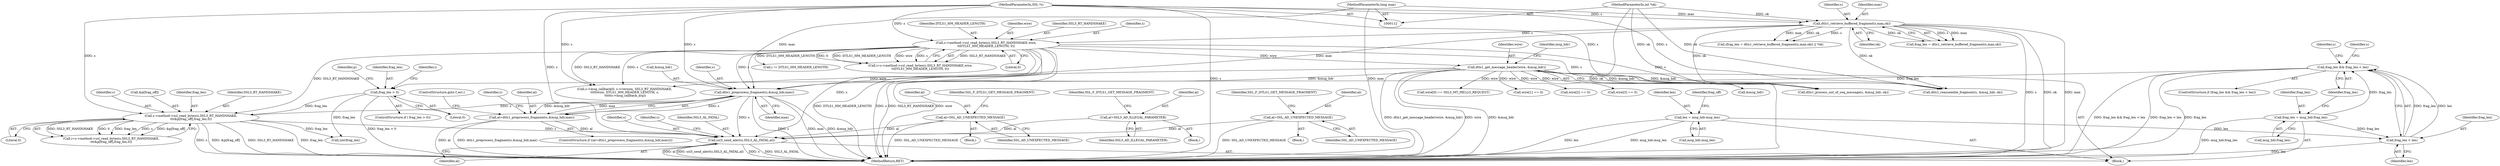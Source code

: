 digraph "0_openssl_d3152655d5319ce883c8e3ac4b99f8de4c59d846@API" {
"1000396" [label="(Call,ssl3_send_alert(s,SSL3_AL_FATAL,al))"];
"1000311" [label="(Call,dtls1_preprocess_fragment(s,&msg_hdr,max))"];
"1000142" [label="(Call,s->method->ssl_read_bytes(s,SSL3_RT_HANDSHAKE,wire,\n\t\tDTLS1_HM_HEADER_LENGTH, 0))"];
"1000131" [label="(Call,dtls1_retrieve_buffered_fragment(s,max,ok))"];
"1000113" [label="(MethodParameterIn,SSL *s)"];
"1000116" [label="(MethodParameterIn,long max)"];
"1000117" [label="(MethodParameterIn,int *ok)"];
"1000176" [label="(Call,dtls1_get_message_header(wire, &msg_hdr))"];
"1000341" [label="(Call,s->method->ssl_read_bytes(s,SSL3_RT_HANDSHAKE,\n\t\t\t&p[frag_off],frag_len,0))"];
"1000323" [label="(Call,frag_len > 0)"];
"1000225" [label="(Call,frag_len && frag_len < len)"];
"1000227" [label="(Call,frag_len < len)"];
"1000219" [label="(Call,frag_len = msg_hdr.frag_len)"];
"1000209" [label="(Call,len = msg_hdr.msg_len)"];
"1000309" [label="(Call,al=dtls1_preprocess_fragment(s,&msg_hdr,max))"];
"1000301" [label="(Call,al=SSL_AD_UNEXPECTED_MESSAGE)"];
"1000377" [label="(Call,al=SSL3_AD_ILLEGAL_PARAMETER)"];
"1000169" [label="(Call,al=SSL_AD_UNEXPECTED_MESSAGE)"];
"1000224" [label="(ControlStructure,if (frag_len && frag_len < len))"];
"1000204" [label="(Call,dtls1_process_out_of_seq_message(s, &msg_hdr, ok))"];
"1000133" [label="(Identifier,max)"];
"1000227" [label="(Call,frag_len < len)"];
"1000177" [label="(Identifier,wire)"];
"1000226" [label="(Identifier,frag_len)"];
"1000134" [label="(Identifier,ok)"];
"1000118" [label="(Block,)"];
"1000252" [label="(Call,wire[0] == SSL3_MT_HELLO_REQUEST)"];
"1000399" [label="(Identifier,al)"];
"1000129" [label="(Call,frag_len = dtls1_retrieve_buffered_fragment(s,max,ok))"];
"1000302" [label="(Identifier,al)"];
"1000301" [label="(Call,al=SSL_AD_UNEXPECTED_MESSAGE)"];
"1000260" [label="(Call,wire[1] == 0)"];
"1000312" [label="(Identifier,s)"];
"1000132" [label="(Identifier,s)"];
"1000325" [label="(Literal,0)"];
"1000225" [label="(Call,frag_len && frag_len < len)"];
"1000308" [label="(ControlStructure,if ((al=dtls1_preprocess_fragment(s,&msg_hdr,max))))"];
"1000322" [label="(ControlStructure,if ( frag_len > 0))"];
"1000131" [label="(Call,dtls1_retrieve_buffered_fragment(s,max,ok))"];
"1000316" [label="(ControlStructure,goto f_err;)"];
"1000339" [label="(Call,i=s->method->ssl_read_bytes(s,SSL3_RT_HANDSHAKE,\n\t\t\t&p[frag_off],frag_len,0))"];
"1000165" [label="(Call,i != DTLS1_HM_HEADER_LENGTH)"];
"1000209" [label="(Call,len = msg_hdr.msg_len)"];
"1000116" [label="(MethodParameterIn,long max)"];
"1000173" [label="(Identifier,SSL_F_DTLS1_GET_MESSAGE_FRAGMENT)"];
"1000329" [label="(Identifier,p)"];
"1000168" [label="(Block,)"];
"1000324" [label="(Identifier,frag_len)"];
"1000381" [label="(Identifier,SSL_F_DTLS1_GET_MESSAGE_FRAGMENT)"];
"1000140" [label="(Call,i=s->method->ssl_read_bytes(s,SSL3_RT_HANDSHAKE,wire,\n\t\tDTLS1_HM_HEADER_LENGTH, 0))"];
"1000341" [label="(Call,s->method->ssl_read_bytes(s,SSL3_RT_HANDSHAKE,\n\t\t\t&p[frag_off],frag_len,0))"];
"1000144" [label="(Identifier,SSL3_RT_HANDSHAKE)"];
"1000229" [label="(Identifier,len)"];
"1000117" [label="(MethodParameterIn,int *ok)"];
"1000376" [label="(Block,)"];
"1000323" [label="(Call,frag_len > 0)"];
"1000228" [label="(Identifier,frag_len)"];
"1000300" [label="(Block,)"];
"1000303" [label="(Identifier,SSL_AD_UNEXPECTED_MESSAGE)"];
"1000412" [label="(MethodReturn,RET)"];
"1000232" [label="(Identifier,s)"];
"1000396" [label="(Call,ssl3_send_alert(s,SSL3_AL_FATAL,al))"];
"1000305" [label="(Identifier,SSL_F_DTLS1_GET_MESSAGE_FRAGMENT)"];
"1000379" [label="(Identifier,SSL3_AD_ILLEGAL_PARAMETER)"];
"1000169" [label="(Call,al=SSL_AD_UNEXPECTED_MESSAGE)"];
"1000143" [label="(Identifier,s)"];
"1000184" [label="(Identifier,msg_hdr)"];
"1000309" [label="(Call,al=dtls1_preprocess_fragment(s,&msg_hdr,max))"];
"1000343" [label="(Identifier,SSL3_RT_HANDSHAKE)"];
"1000342" [label="(Identifier,s)"];
"1000142" [label="(Call,s->method->ssl_read_bytes(s,SSL3_RT_HANDSHAKE,wire,\n\t\tDTLS1_HM_HEADER_LENGTH, 0))"];
"1000377" [label="(Call,al=SSL3_AD_ILLEGAL_PARAMETER)"];
"1000315" [label="(Identifier,max)"];
"1000266" [label="(Call,wire[2] == 0)"];
"1000344" [label="(Call,&p[frag_off])"];
"1000240" [label="(Identifier,s)"];
"1000211" [label="(Call,msg_hdr.msg_len)"];
"1000176" [label="(Call,dtls1_get_message_header(wire, &msg_hdr))"];
"1000170" [label="(Identifier,al)"];
"1000146" [label="(Identifier,DTLS1_HM_HEADER_LENGTH)"];
"1000271" [label="(Call,wire[3] == 0)"];
"1000349" [label="(Literal,0)"];
"1000147" [label="(Literal,0)"];
"1000378" [label="(Identifier,al)"];
"1000128" [label="(Call,(frag_len = dtls1_retrieve_buffered_fragment(s,max,ok)) || *ok)"];
"1000348" [label="(Identifier,frag_len)"];
"1000220" [label="(Identifier,frag_len)"];
"1000313" [label="(Call,&msg_hdr)"];
"1000210" [label="(Identifier,len)"];
"1000368" [label="(Identifier,i)"];
"1000219" [label="(Call,frag_len = msg_hdr.frag_len)"];
"1000145" [label="(Identifier,wire)"];
"1000171" [label="(Identifier,SSL_AD_UNEXPECTED_MESSAGE)"];
"1000311" [label="(Call,dtls1_preprocess_fragment(s,&msg_hdr,max))"];
"1000397" [label="(Identifier,s)"];
"1000178" [label="(Call,&msg_hdr)"];
"1000281" [label="(Call,s->msg_callback(0, s->version, SSL3_RT_HANDSHAKE, \n\t\t\t\t\twire, DTLS1_HM_HEADER_LENGTH, s, \n\t\t\t\t\ts->msg_callback_arg))"];
"1000402" [label="(Identifier,s)"];
"1000231" [label="(Call,dtls1_reassemble_fragment(s, &msg_hdr, ok))"];
"1000221" [label="(Call,msg_hdr.frag_len)"];
"1000373" [label="(Call,(int)frag_len)"];
"1000215" [label="(Identifier,frag_off)"];
"1000319" [label="(Identifier,s)"];
"1000113" [label="(MethodParameterIn,SSL *s)"];
"1000398" [label="(Identifier,SSL3_AL_FATAL)"];
"1000310" [label="(Identifier,al)"];
"1000396" -> "1000118"  [label="AST: "];
"1000396" -> "1000399"  [label="CFG: "];
"1000397" -> "1000396"  [label="AST: "];
"1000398" -> "1000396"  [label="AST: "];
"1000399" -> "1000396"  [label="AST: "];
"1000402" -> "1000396"  [label="CFG: "];
"1000396" -> "1000412"  [label="DDG: ssl3_send_alert(s,SSL3_AL_FATAL,al)"];
"1000396" -> "1000412"  [label="DDG: s"];
"1000396" -> "1000412"  [label="DDG: SSL3_AL_FATAL"];
"1000396" -> "1000412"  [label="DDG: al"];
"1000311" -> "1000396"  [label="DDG: s"];
"1000341" -> "1000396"  [label="DDG: s"];
"1000142" -> "1000396"  [label="DDG: s"];
"1000113" -> "1000396"  [label="DDG: s"];
"1000309" -> "1000396"  [label="DDG: al"];
"1000301" -> "1000396"  [label="DDG: al"];
"1000377" -> "1000396"  [label="DDG: al"];
"1000169" -> "1000396"  [label="DDG: al"];
"1000311" -> "1000309"  [label="AST: "];
"1000311" -> "1000315"  [label="CFG: "];
"1000312" -> "1000311"  [label="AST: "];
"1000313" -> "1000311"  [label="AST: "];
"1000315" -> "1000311"  [label="AST: "];
"1000309" -> "1000311"  [label="CFG: "];
"1000311" -> "1000412"  [label="DDG: s"];
"1000311" -> "1000412"  [label="DDG: max"];
"1000311" -> "1000412"  [label="DDG: &msg_hdr"];
"1000311" -> "1000309"  [label="DDG: s"];
"1000311" -> "1000309"  [label="DDG: &msg_hdr"];
"1000311" -> "1000309"  [label="DDG: max"];
"1000142" -> "1000311"  [label="DDG: s"];
"1000113" -> "1000311"  [label="DDG: s"];
"1000176" -> "1000311"  [label="DDG: &msg_hdr"];
"1000131" -> "1000311"  [label="DDG: max"];
"1000116" -> "1000311"  [label="DDG: max"];
"1000311" -> "1000341"  [label="DDG: s"];
"1000142" -> "1000140"  [label="AST: "];
"1000142" -> "1000147"  [label="CFG: "];
"1000143" -> "1000142"  [label="AST: "];
"1000144" -> "1000142"  [label="AST: "];
"1000145" -> "1000142"  [label="AST: "];
"1000146" -> "1000142"  [label="AST: "];
"1000147" -> "1000142"  [label="AST: "];
"1000140" -> "1000142"  [label="CFG: "];
"1000142" -> "1000412"  [label="DDG: DTLS1_HM_HEADER_LENGTH"];
"1000142" -> "1000412"  [label="DDG: SSL3_RT_HANDSHAKE"];
"1000142" -> "1000412"  [label="DDG: s"];
"1000142" -> "1000412"  [label="DDG: wire"];
"1000142" -> "1000140"  [label="DDG: SSL3_RT_HANDSHAKE"];
"1000142" -> "1000140"  [label="DDG: 0"];
"1000142" -> "1000140"  [label="DDG: DTLS1_HM_HEADER_LENGTH"];
"1000142" -> "1000140"  [label="DDG: wire"];
"1000142" -> "1000140"  [label="DDG: s"];
"1000131" -> "1000142"  [label="DDG: s"];
"1000113" -> "1000142"  [label="DDG: s"];
"1000142" -> "1000165"  [label="DDG: DTLS1_HM_HEADER_LENGTH"];
"1000142" -> "1000176"  [label="DDG: wire"];
"1000142" -> "1000204"  [label="DDG: s"];
"1000142" -> "1000231"  [label="DDG: s"];
"1000142" -> "1000281"  [label="DDG: SSL3_RT_HANDSHAKE"];
"1000142" -> "1000281"  [label="DDG: s"];
"1000142" -> "1000341"  [label="DDG: SSL3_RT_HANDSHAKE"];
"1000131" -> "1000129"  [label="AST: "];
"1000131" -> "1000134"  [label="CFG: "];
"1000132" -> "1000131"  [label="AST: "];
"1000133" -> "1000131"  [label="AST: "];
"1000134" -> "1000131"  [label="AST: "];
"1000129" -> "1000131"  [label="CFG: "];
"1000131" -> "1000412"  [label="DDG: s"];
"1000131" -> "1000412"  [label="DDG: ok"];
"1000131" -> "1000412"  [label="DDG: max"];
"1000131" -> "1000128"  [label="DDG: s"];
"1000131" -> "1000128"  [label="DDG: max"];
"1000131" -> "1000128"  [label="DDG: ok"];
"1000131" -> "1000129"  [label="DDG: s"];
"1000131" -> "1000129"  [label="DDG: max"];
"1000131" -> "1000129"  [label="DDG: ok"];
"1000113" -> "1000131"  [label="DDG: s"];
"1000116" -> "1000131"  [label="DDG: max"];
"1000117" -> "1000131"  [label="DDG: ok"];
"1000131" -> "1000204"  [label="DDG: ok"];
"1000131" -> "1000231"  [label="DDG: ok"];
"1000113" -> "1000112"  [label="AST: "];
"1000113" -> "1000412"  [label="DDG: s"];
"1000113" -> "1000204"  [label="DDG: s"];
"1000113" -> "1000231"  [label="DDG: s"];
"1000113" -> "1000281"  [label="DDG: s"];
"1000113" -> "1000341"  [label="DDG: s"];
"1000116" -> "1000112"  [label="AST: "];
"1000116" -> "1000412"  [label="DDG: max"];
"1000117" -> "1000112"  [label="AST: "];
"1000117" -> "1000412"  [label="DDG: ok"];
"1000117" -> "1000204"  [label="DDG: ok"];
"1000117" -> "1000231"  [label="DDG: ok"];
"1000176" -> "1000118"  [label="AST: "];
"1000176" -> "1000178"  [label="CFG: "];
"1000177" -> "1000176"  [label="AST: "];
"1000178" -> "1000176"  [label="AST: "];
"1000184" -> "1000176"  [label="CFG: "];
"1000176" -> "1000412"  [label="DDG: &msg_hdr"];
"1000176" -> "1000412"  [label="DDG: dtls1_get_message_header(wire, &msg_hdr)"];
"1000176" -> "1000412"  [label="DDG: wire"];
"1000176" -> "1000204"  [label="DDG: &msg_hdr"];
"1000176" -> "1000231"  [label="DDG: &msg_hdr"];
"1000176" -> "1000252"  [label="DDG: wire"];
"1000176" -> "1000260"  [label="DDG: wire"];
"1000176" -> "1000266"  [label="DDG: wire"];
"1000176" -> "1000271"  [label="DDG: wire"];
"1000176" -> "1000281"  [label="DDG: wire"];
"1000341" -> "1000339"  [label="AST: "];
"1000341" -> "1000349"  [label="CFG: "];
"1000342" -> "1000341"  [label="AST: "];
"1000343" -> "1000341"  [label="AST: "];
"1000344" -> "1000341"  [label="AST: "];
"1000348" -> "1000341"  [label="AST: "];
"1000349" -> "1000341"  [label="AST: "];
"1000339" -> "1000341"  [label="CFG: "];
"1000341" -> "1000412"  [label="DDG: &p[frag_off]"];
"1000341" -> "1000412"  [label="DDG: SSL3_RT_HANDSHAKE"];
"1000341" -> "1000412"  [label="DDG: frag_len"];
"1000341" -> "1000412"  [label="DDG: s"];
"1000341" -> "1000339"  [label="DDG: SSL3_RT_HANDSHAKE"];
"1000341" -> "1000339"  [label="DDG: 0"];
"1000341" -> "1000339"  [label="DDG: frag_len"];
"1000341" -> "1000339"  [label="DDG: s"];
"1000341" -> "1000339"  [label="DDG: &p[frag_off]"];
"1000323" -> "1000341"  [label="DDG: frag_len"];
"1000341" -> "1000373"  [label="DDG: frag_len"];
"1000323" -> "1000322"  [label="AST: "];
"1000323" -> "1000325"  [label="CFG: "];
"1000324" -> "1000323"  [label="AST: "];
"1000325" -> "1000323"  [label="AST: "];
"1000329" -> "1000323"  [label="CFG: "];
"1000368" -> "1000323"  [label="CFG: "];
"1000323" -> "1000412"  [label="DDG: frag_len > 0"];
"1000225" -> "1000323"  [label="DDG: frag_len"];
"1000323" -> "1000373"  [label="DDG: frag_len"];
"1000225" -> "1000224"  [label="AST: "];
"1000225" -> "1000226"  [label="CFG: "];
"1000225" -> "1000227"  [label="CFG: "];
"1000226" -> "1000225"  [label="AST: "];
"1000227" -> "1000225"  [label="AST: "];
"1000232" -> "1000225"  [label="CFG: "];
"1000240" -> "1000225"  [label="CFG: "];
"1000225" -> "1000412"  [label="DDG: frag_len && frag_len < len"];
"1000225" -> "1000412"  [label="DDG: frag_len < len"];
"1000225" -> "1000412"  [label="DDG: frag_len"];
"1000227" -> "1000225"  [label="DDG: frag_len"];
"1000227" -> "1000225"  [label="DDG: len"];
"1000219" -> "1000225"  [label="DDG: frag_len"];
"1000227" -> "1000229"  [label="CFG: "];
"1000228" -> "1000227"  [label="AST: "];
"1000229" -> "1000227"  [label="AST: "];
"1000227" -> "1000412"  [label="DDG: len"];
"1000219" -> "1000227"  [label="DDG: frag_len"];
"1000209" -> "1000227"  [label="DDG: len"];
"1000219" -> "1000118"  [label="AST: "];
"1000219" -> "1000221"  [label="CFG: "];
"1000220" -> "1000219"  [label="AST: "];
"1000221" -> "1000219"  [label="AST: "];
"1000226" -> "1000219"  [label="CFG: "];
"1000219" -> "1000412"  [label="DDG: msg_hdr.frag_len"];
"1000209" -> "1000118"  [label="AST: "];
"1000209" -> "1000211"  [label="CFG: "];
"1000210" -> "1000209"  [label="AST: "];
"1000211" -> "1000209"  [label="AST: "];
"1000215" -> "1000209"  [label="CFG: "];
"1000209" -> "1000412"  [label="DDG: len"];
"1000209" -> "1000412"  [label="DDG: msg_hdr.msg_len"];
"1000309" -> "1000308"  [label="AST: "];
"1000310" -> "1000309"  [label="AST: "];
"1000316" -> "1000309"  [label="CFG: "];
"1000319" -> "1000309"  [label="CFG: "];
"1000309" -> "1000412"  [label="DDG: al"];
"1000309" -> "1000412"  [label="DDG: dtls1_preprocess_fragment(s,&msg_hdr,max)"];
"1000301" -> "1000300"  [label="AST: "];
"1000301" -> "1000303"  [label="CFG: "];
"1000302" -> "1000301"  [label="AST: "];
"1000303" -> "1000301"  [label="AST: "];
"1000305" -> "1000301"  [label="CFG: "];
"1000301" -> "1000412"  [label="DDG: SSL_AD_UNEXPECTED_MESSAGE"];
"1000377" -> "1000376"  [label="AST: "];
"1000377" -> "1000379"  [label="CFG: "];
"1000378" -> "1000377"  [label="AST: "];
"1000379" -> "1000377"  [label="AST: "];
"1000381" -> "1000377"  [label="CFG: "];
"1000169" -> "1000168"  [label="AST: "];
"1000169" -> "1000171"  [label="CFG: "];
"1000170" -> "1000169"  [label="AST: "];
"1000171" -> "1000169"  [label="AST: "];
"1000173" -> "1000169"  [label="CFG: "];
"1000169" -> "1000412"  [label="DDG: SSL_AD_UNEXPECTED_MESSAGE"];
}
